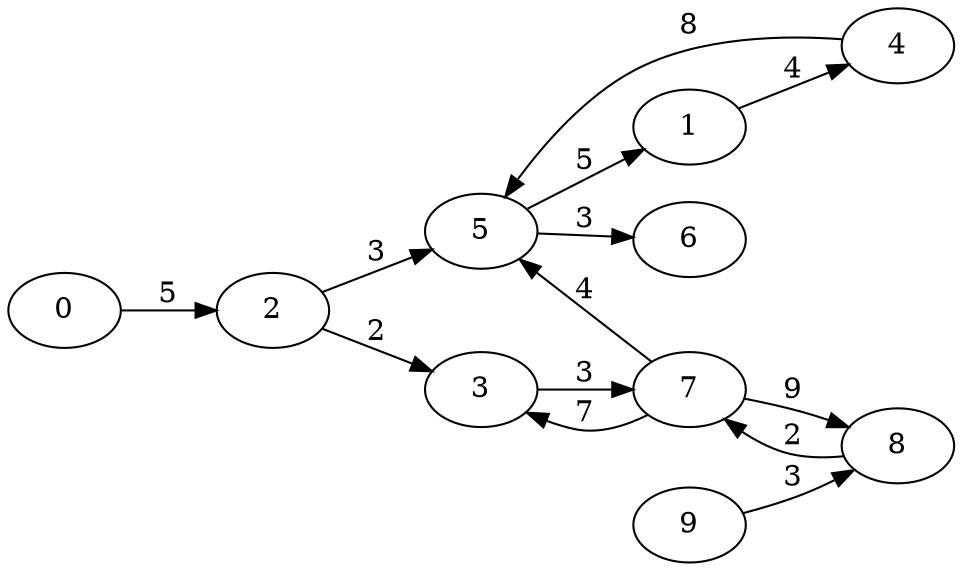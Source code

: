 digraph G {
ranksep = "equally";
rankdir = LR;
{rank = same; 0; };
{rank = same; 2; };
{rank = same; 5; 3; };
{rank = same; 1; 6; 7; };
{rank = same; 4; 8; };
{rank = same; };
{rank = same; 9; };
{rank = same; };
0->2[label="5"];
2->5[label="3"];
2->3[label="2"];
5->1[label="5"];
5->6[label="3"];
3->7[label="3"];
1->4[label="4"];
6
7->8[label="9"];
7->3[label="7"];
7->5[label="4"];
4->5[label="8"];
8->7[label="2"];
9->8[label="3"];
}

